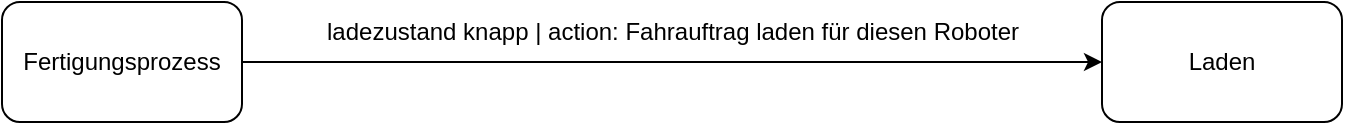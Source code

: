 <mxfile version="20.7.4" type="device"><diagram id="C5RBs43oDa-KdzZeNtuy" name="Page-1"><mxGraphModel dx="1341" dy="800" grid="1" gridSize="10" guides="1" tooltips="1" connect="1" arrows="1" fold="1" page="1" pageScale="1" pageWidth="827" pageHeight="1169" math="0" shadow="0"><root><mxCell id="WIyWlLk6GJQsqaUBKTNV-0"/><mxCell id="WIyWlLk6GJQsqaUBKTNV-1" parent="WIyWlLk6GJQsqaUBKTNV-0"/><mxCell id="F1VK2cBKumL50CLa1xRe-0" value="Laden" style="rounded=1;whiteSpace=wrap;html=1;" vertex="1" parent="WIyWlLk6GJQsqaUBKTNV-1"><mxGeometry x="670" y="380" width="120" height="60" as="geometry"/></mxCell><mxCell id="F1VK2cBKumL50CLa1xRe-2" style="edgeStyle=orthogonalEdgeStyle;rounded=0;orthogonalLoop=1;jettySize=auto;html=1;exitX=1;exitY=0.5;exitDx=0;exitDy=0;entryX=0;entryY=0.5;entryDx=0;entryDy=0;" edge="1" parent="WIyWlLk6GJQsqaUBKTNV-1" source="F1VK2cBKumL50CLa1xRe-1" target="F1VK2cBKumL50CLa1xRe-0"><mxGeometry relative="1" as="geometry"/></mxCell><mxCell id="F1VK2cBKumL50CLa1xRe-1" value="Fertigungsprozess" style="rounded=1;whiteSpace=wrap;html=1;" vertex="1" parent="WIyWlLk6GJQsqaUBKTNV-1"><mxGeometry x="120" y="380" width="120" height="60" as="geometry"/></mxCell><mxCell id="F1VK2cBKumL50CLa1xRe-3" value="ladezustand knapp | action: Fahrauftrag laden für diesen Roboter" style="text;html=1;align=center;verticalAlign=middle;resizable=0;points=[];autosize=1;strokeColor=none;fillColor=none;" vertex="1" parent="WIyWlLk6GJQsqaUBKTNV-1"><mxGeometry x="270" y="380" width="370" height="30" as="geometry"/></mxCell></root></mxGraphModel></diagram></mxfile>